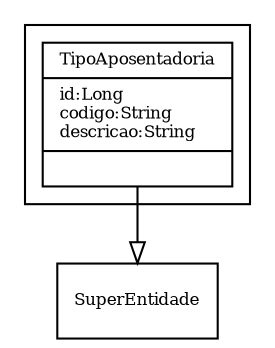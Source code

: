 digraph G{
fontname = "Times-Roman"
fontsize = 8

node [
        fontname = "Times-Roman"
        fontsize = 8
        shape = "record"
]

edge [
        fontname = "Times-Roman"
        fontsize = 8
]

subgraph clusterTIPO_DE_APOSENTADORIA
{
TipoAposentadoria [label = "{TipoAposentadoria|id:Long\lcodigo:String\ldescricao:String\l|\l}"]
}
edge [ arrowhead = "empty" headlabel = "" taillabel = ""] TipoAposentadoria -> SuperEntidade
}
